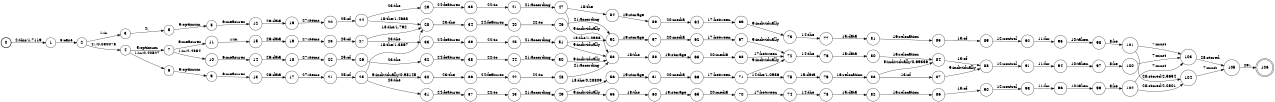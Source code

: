 digraph FST {
rankdir = LR;
size = "8.5,11";
label = "";
center = 1;
orientation = Portrait;
ranksep = "0.4";
nodesep = "0.25";
0 [label = "0", shape = circle, style = bold, fontsize = 14]
	0 -> 1 [label = "2:this/1.7119", fontsize = 14];
1 [label = "1", shape = circle, style = solid, fontsize = 14]
	1 -> 2 [label = "3:case", fontsize = 14];
2 [label = "2", shape = circle, style = solid, fontsize = 14]
	2 -> 3 [label = "1:in", fontsize = 14];
	2 -> 4 [label = "4:,/0.080078", fontsize = 14];
3 [label = "3", shape = circle, style = solid, fontsize = 14]
	3 -> 5 [label = "4:,", fontsize = 14];
4 [label = "4", shape = circle, style = solid, fontsize = 14]
	4 -> 6 [label = "1:in/0.40527", fontsize = 14];
	4 -> 7 [label = "5:optimum", fontsize = 14];
5 [label = "5", shape = circle, style = solid, fontsize = 14]
	5 -> 8 [label = "5:optimum", fontsize = 14];
6 [label = "6", shape = circle, style = solid, fontsize = 14]
	6 -> 9 [label = "5:optimum", fontsize = 14];
7 [label = "7", shape = circle, style = solid, fontsize = 14]
	7 -> 10 [label = "1:in/2.4854", fontsize = 14];
	7 -> 11 [label = "6:measures", fontsize = 14];
8 [label = "8", shape = circle, style = solid, fontsize = 14]
	8 -> 12 [label = "6:measures", fontsize = 14];
9 [label = "9", shape = circle, style = solid, fontsize = 14]
	9 -> 13 [label = "6:measures", fontsize = 14];
10 [label = "10", shape = circle, style = solid, fontsize = 14]
	10 -> 14 [label = "6:measures", fontsize = 14];
11 [label = "11", shape = circle, style = solid, fontsize = 14]
	11 -> 15 [label = "1:in", fontsize = 14];
12 [label = "12", shape = circle, style = solid, fontsize = 14]
	12 -> 16 [label = "26:data", fontsize = 14];
13 [label = "13", shape = circle, style = solid, fontsize = 14]
	13 -> 17 [label = "26:data", fontsize = 14];
14 [label = "14", shape = circle, style = solid, fontsize = 14]
	14 -> 18 [label = "26:data", fontsize = 14];
15 [label = "15", shape = circle, style = solid, fontsize = 14]
	15 -> 19 [label = "26:data", fontsize = 14];
16 [label = "16", shape = circle, style = solid, fontsize = 14]
	16 -> 20 [label = "27:items", fontsize = 14];
17 [label = "17", shape = circle, style = solid, fontsize = 14]
	17 -> 21 [label = "27:items", fontsize = 14];
18 [label = "18", shape = circle, style = solid, fontsize = 14]
	18 -> 22 [label = "27:items", fontsize = 14];
19 [label = "19", shape = circle, style = solid, fontsize = 14]
	19 -> 23 [label = "27:items", fontsize = 14];
20 [label = "20", shape = circle, style = solid, fontsize = 14]
	20 -> 24 [label = "25:of", fontsize = 14];
21 [label = "21", shape = circle, style = solid, fontsize = 14]
	21 -> 25 [label = "25:of", fontsize = 14];
22 [label = "22", shape = circle, style = solid, fontsize = 14]
	22 -> 26 [label = "25:of", fontsize = 14];
23 [label = "23", shape = circle, style = solid, fontsize = 14]
	23 -> 27 [label = "25:of", fontsize = 14];
24 [label = "24", shape = circle, style = solid, fontsize = 14]
	24 -> 28 [label = "18:the/1.4668", fontsize = 14];
	24 -> 29 [label = "23:the", fontsize = 14];
25 [label = "25", shape = circle, style = solid, fontsize = 14]
	25 -> 30 [label = "9:individually/0.98145", fontsize = 14];
	25 -> 28 [label = "18:the/1.3867", fontsize = 14];
	25 -> 31 [label = "23:the", fontsize = 14];
26 [label = "26", shape = circle, style = solid, fontsize = 14]
	26 -> 32 [label = "23:the", fontsize = 14];
27 [label = "27", shape = circle, style = solid, fontsize = 14]
	27 -> 33 [label = "23:the", fontsize = 14];
	27 -> 28 [label = "18:the/1.792", fontsize = 14];
28 [label = "28", shape = circle, style = solid, fontsize = 14]
	28 -> 34 [label = "23:the", fontsize = 14];
29 [label = "29", shape = circle, style = solid, fontsize = 14]
	29 -> 35 [label = "24:features", fontsize = 14];
30 [label = "30", shape = circle, style = solid, fontsize = 14]
	30 -> 36 [label = "23:the", fontsize = 14];
31 [label = "31", shape = circle, style = solid, fontsize = 14]
	31 -> 37 [label = "24:features", fontsize = 14];
32 [label = "32", shape = circle, style = solid, fontsize = 14]
	32 -> 38 [label = "24:features", fontsize = 14];
33 [label = "33", shape = circle, style = solid, fontsize = 14]
	33 -> 39 [label = "24:features", fontsize = 14];
34 [label = "34", shape = circle, style = solid, fontsize = 14]
	34 -> 40 [label = "24:features", fontsize = 14];
35 [label = "35", shape = circle, style = solid, fontsize = 14]
	35 -> 41 [label = "22:to", fontsize = 14];
36 [label = "36", shape = circle, style = solid, fontsize = 14]
	36 -> 42 [label = "24:features", fontsize = 14];
37 [label = "37", shape = circle, style = solid, fontsize = 14]
	37 -> 43 [label = "22:to", fontsize = 14];
38 [label = "38", shape = circle, style = solid, fontsize = 14]
	38 -> 44 [label = "22:to", fontsize = 14];
39 [label = "39", shape = circle, style = solid, fontsize = 14]
	39 -> 45 [label = "22:to", fontsize = 14];
40 [label = "40", shape = circle, style = solid, fontsize = 14]
	40 -> 46 [label = "22:to", fontsize = 14];
41 [label = "41", shape = circle, style = solid, fontsize = 14]
	41 -> 47 [label = "21:according", fontsize = 14];
42 [label = "42", shape = circle, style = solid, fontsize = 14]
	42 -> 48 [label = "22:to", fontsize = 14];
43 [label = "43", shape = circle, style = solid, fontsize = 14]
	43 -> 49 [label = "21:according", fontsize = 14];
44 [label = "44", shape = circle, style = solid, fontsize = 14]
	44 -> 50 [label = "21:according", fontsize = 14];
45 [label = "45", shape = circle, style = solid, fontsize = 14]
	45 -> 51 [label = "21:according", fontsize = 14];
46 [label = "46", shape = circle, style = solid, fontsize = 14]
	46 -> 52 [label = "21:according", fontsize = 14];
47 [label = "47", shape = circle, style = solid, fontsize = 14]
	47 -> 53 [label = "9:individually", fontsize = 14];
	47 -> 54 [label = "18:the", fontsize = 14];
48 [label = "48", shape = circle, style = solid, fontsize = 14]
	48 -> 53 [label = "21:according", fontsize = 14];
49 [label = "49", shape = circle, style = solid, fontsize = 14]
	49 -> 55 [label = "9:individually", fontsize = 14];
	49 -> 56 [label = "18:the/0.28809", fontsize = 14];
50 [label = "50", shape = circle, style = solid, fontsize = 14]
	50 -> 53 [label = "9:individually", fontsize = 14];
51 [label = "51", shape = circle, style = solid, fontsize = 14]
	51 -> 53 [label = "9:individually", fontsize = 14];
	51 -> 52 [label = "18:the/1.0986", fontsize = 14];
52 [label = "52", shape = circle, style = solid, fontsize = 14]
	52 -> 57 [label = "19:storage", fontsize = 14];
53 [label = "53", shape = circle, style = solid, fontsize = 14]
	53 -> 58 [label = "18:the", fontsize = 14];
54 [label = "54", shape = circle, style = solid, fontsize = 14]
	54 -> 59 [label = "19:storage", fontsize = 14];
55 [label = "55", shape = circle, style = solid, fontsize = 14]
	55 -> 60 [label = "18:the", fontsize = 14];
56 [label = "56", shape = circle, style = solid, fontsize = 14]
	56 -> 61 [label = "19:storage", fontsize = 14];
57 [label = "57", shape = circle, style = solid, fontsize = 14]
	57 -> 62 [label = "20:media", fontsize = 14];
58 [label = "58", shape = circle, style = solid, fontsize = 14]
	58 -> 63 [label = "19:storage", fontsize = 14];
59 [label = "59", shape = circle, style = solid, fontsize = 14]
	59 -> 64 [label = "20:media", fontsize = 14];
60 [label = "60", shape = circle, style = solid, fontsize = 14]
	60 -> 65 [label = "19:storage", fontsize = 14];
61 [label = "61", shape = circle, style = solid, fontsize = 14]
	61 -> 66 [label = "20:media", fontsize = 14];
62 [label = "62", shape = circle, style = solid, fontsize = 14]
	62 -> 67 [label = "17:between", fontsize = 14];
63 [label = "63", shape = circle, style = solid, fontsize = 14]
	63 -> 68 [label = "20:media", fontsize = 14];
64 [label = "64", shape = circle, style = solid, fontsize = 14]
	64 -> 69 [label = "17:between", fontsize = 14];
65 [label = "65", shape = circle, style = solid, fontsize = 14]
	65 -> 70 [label = "20:media", fontsize = 14];
66 [label = "66", shape = circle, style = solid, fontsize = 14]
	66 -> 71 [label = "17:between", fontsize = 14];
67 [label = "67", shape = circle, style = solid, fontsize = 14]
	67 -> 72 [label = "9:individually", fontsize = 14];
68 [label = "68", shape = circle, style = solid, fontsize = 14]
	68 -> 72 [label = "17:between", fontsize = 14];
69 [label = "69", shape = circle, style = solid, fontsize = 14]
	69 -> 73 [label = "9:individually", fontsize = 14];
70 [label = "70", shape = circle, style = solid, fontsize = 14]
	70 -> 74 [label = "17:between", fontsize = 14];
71 [label = "71", shape = circle, style = solid, fontsize = 14]
	71 -> 72 [label = "9:individually", fontsize = 14];
	71 -> 75 [label = "14:the/1.0986", fontsize = 14];
72 [label = "72", shape = circle, style = solid, fontsize = 14]
	72 -> 76 [label = "14:the", fontsize = 14];
73 [label = "73", shape = circle, style = solid, fontsize = 14]
	73 -> 77 [label = "14:the", fontsize = 14];
74 [label = "74", shape = circle, style = solid, fontsize = 14]
	74 -> 78 [label = "14:the", fontsize = 14];
75 [label = "75", shape = circle, style = solid, fontsize = 14]
	75 -> 79 [label = "15:data", fontsize = 14];
76 [label = "76", shape = circle, style = solid, fontsize = 14]
	76 -> 80 [label = "15:data", fontsize = 14];
77 [label = "77", shape = circle, style = solid, fontsize = 14]
	77 -> 81 [label = "15:data", fontsize = 14];
78 [label = "78", shape = circle, style = solid, fontsize = 14]
	78 -> 82 [label = "15:data", fontsize = 14];
79 [label = "79", shape = circle, style = solid, fontsize = 14]
	79 -> 83 [label = "16:relocation", fontsize = 14];
80 [label = "80", shape = circle, style = solid, fontsize = 14]
	80 -> 84 [label = "16:relocation", fontsize = 14];
81 [label = "81", shape = circle, style = solid, fontsize = 14]
	81 -> 85 [label = "16:relocation", fontsize = 14];
82 [label = "82", shape = circle, style = solid, fontsize = 14]
	82 -> 86 [label = "16:relocation", fontsize = 14];
83 [label = "83", shape = circle, style = solid, fontsize = 14]
	83 -> 84 [label = "9:individually/0.69336", fontsize = 14];
	83 -> 87 [label = "13:of", fontsize = 14];
84 [label = "84", shape = circle, style = solid, fontsize = 14]
	84 -> 88 [label = "13:of", fontsize = 14];
85 [label = "85", shape = circle, style = solid, fontsize = 14]
	85 -> 89 [label = "13:of", fontsize = 14];
86 [label = "86", shape = circle, style = solid, fontsize = 14]
	86 -> 90 [label = "13:of", fontsize = 14];
87 [label = "87", shape = circle, style = solid, fontsize = 14]
	87 -> 88 [label = "9:individually", fontsize = 14];
88 [label = "88", shape = circle, style = solid, fontsize = 14]
	88 -> 91 [label = "12:control", fontsize = 14];
89 [label = "89", shape = circle, style = solid, fontsize = 14]
	89 -> 92 [label = "12:control", fontsize = 14];
90 [label = "90", shape = circle, style = solid, fontsize = 14]
	90 -> 93 [label = "12:control", fontsize = 14];
91 [label = "91", shape = circle, style = solid, fontsize = 14]
	91 -> 94 [label = "11:for", fontsize = 14];
92 [label = "92", shape = circle, style = solid, fontsize = 14]
	92 -> 95 [label = "11:for", fontsize = 14];
93 [label = "93", shape = circle, style = solid, fontsize = 14]
	93 -> 96 [label = "11:for", fontsize = 14];
94 [label = "94", shape = circle, style = solid, fontsize = 14]
	94 -> 97 [label = "10:taken", fontsize = 14];
95 [label = "95", shape = circle, style = solid, fontsize = 14]
	95 -> 98 [label = "10:taken", fontsize = 14];
96 [label = "96", shape = circle, style = solid, fontsize = 14]
	96 -> 99 [label = "10:taken", fontsize = 14];
97 [label = "97", shape = circle, style = solid, fontsize = 14]
	97 -> 100 [label = "8:be", fontsize = 14];
98 [label = "98", shape = circle, style = solid, fontsize = 14]
	98 -> 101 [label = "8:be", fontsize = 14];
99 [label = "99", shape = circle, style = solid, fontsize = 14]
	99 -> 102 [label = "8:be", fontsize = 14];
100 [label = "100", shape = circle, style = solid, fontsize = 14]
	100 -> 103 [label = "7:must", fontsize = 14];
101 [label = "101", shape = circle, style = solid, fontsize = 14]
	101 -> 103 [label = "7:must", fontsize = 14];
	101 -> 104 [label = "28:stored/2.5654", fontsize = 14];
102 [label = "102", shape = circle, style = solid, fontsize = 14]
	102 -> 103 [label = "7:must", fontsize = 14];
	102 -> 104 [label = "28:stored/2.0801", fontsize = 14];
103 [label = "103", shape = circle, style = solid, fontsize = 14]
	103 -> 105 [label = "28:stored", fontsize = 14];
104 [label = "104", shape = circle, style = solid, fontsize = 14]
	104 -> 105 [label = "7:must", fontsize = 14];
105 [label = "105", shape = circle, style = solid, fontsize = 14]
	105 -> 106 [label = "29:.", fontsize = 14];
106 [label = "106", shape = doublecircle, style = solid, fontsize = 14]
}

